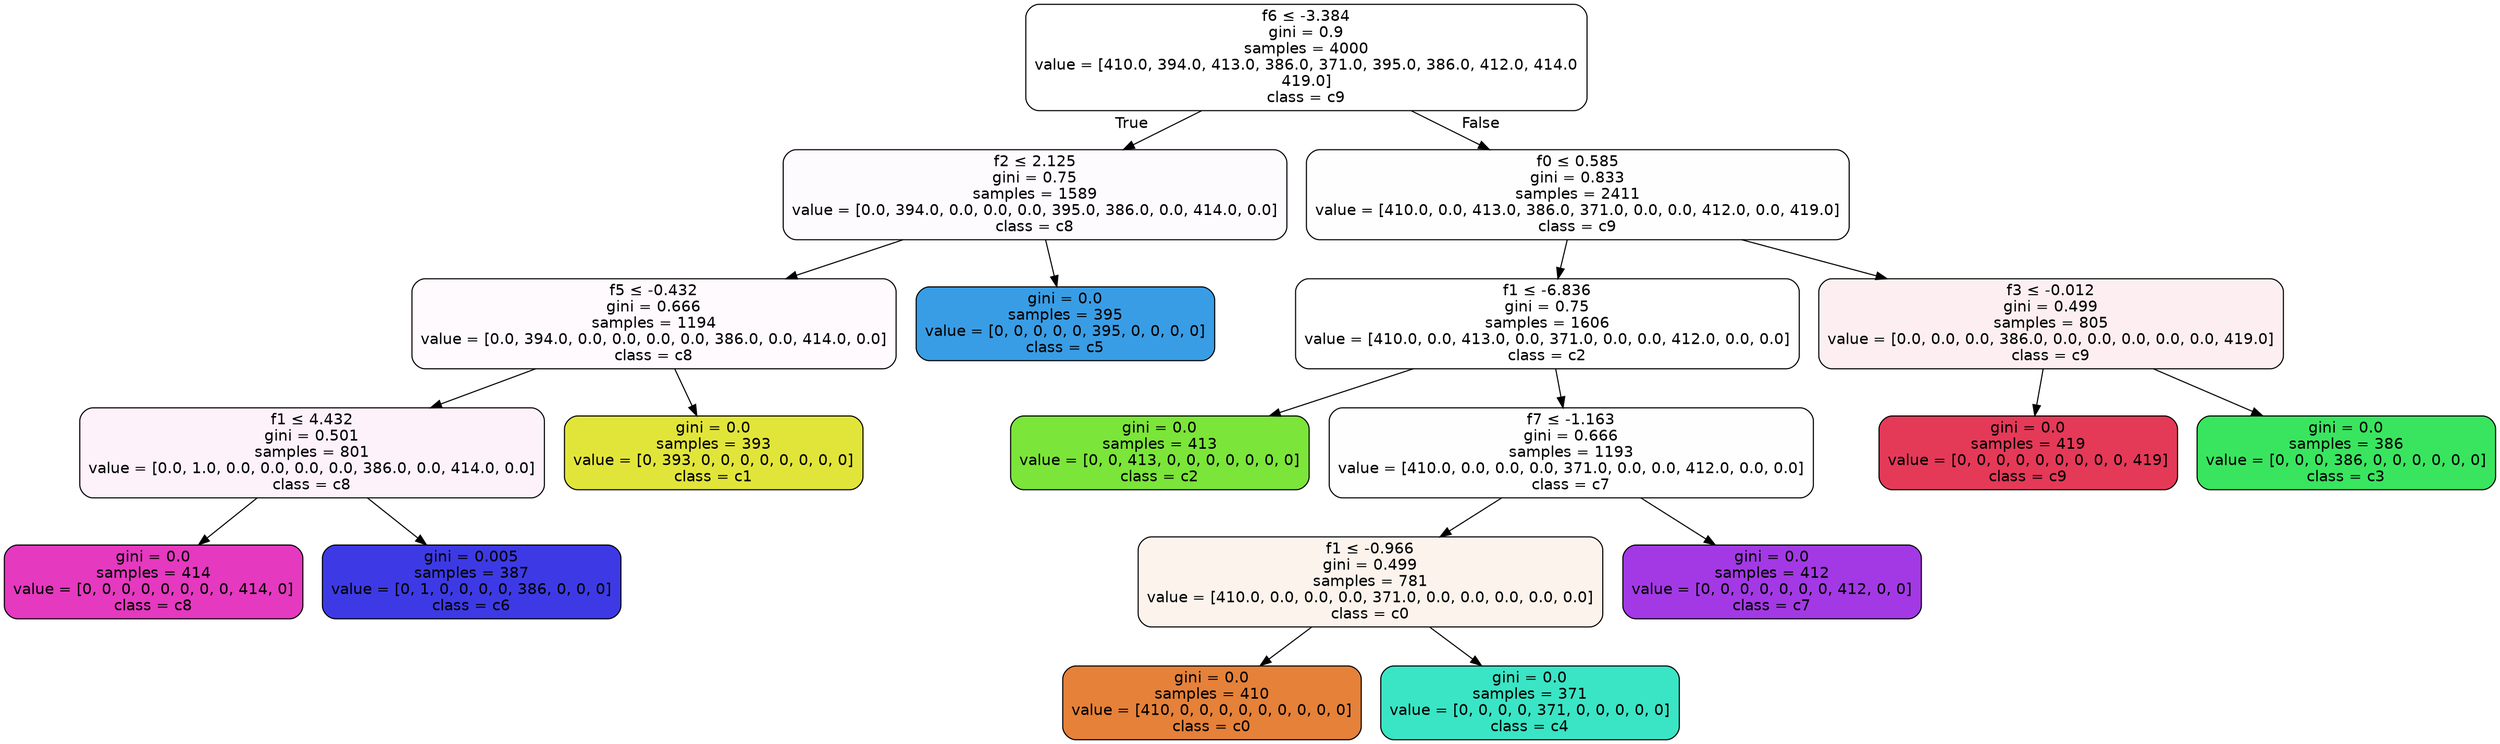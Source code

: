 digraph Tree {
node [shape=box, style="filled, rounded", color="black", fontname=helvetica] ;
edge [fontname=helvetica] ;
0 [label=<f6 &le; -3.384<br/>gini = 0.9<br/>samples = 4000<br/>value = [410.0, 394.0, 413.0, 386.0, 371.0, 395.0, 386.0, 412.0, 414.0<br/>419.0]<br/>class = c9>, fillcolor="#e5395800"] ;
1 [label=<f2 &le; 2.125<br/>gini = 0.75<br/>samples = 1589<br/>value = [0.0, 394.0, 0.0, 0.0, 0.0, 395.0, 386.0, 0.0, 414.0, 0.0]<br/>class = c8>, fillcolor="#e539c004"] ;
0 -> 1 [labeldistance=2.5, labelangle=45, headlabel="True"] ;
2 [label=<f5 &le; -0.432<br/>gini = 0.666<br/>samples = 1194<br/>value = [0.0, 394.0, 0.0, 0.0, 0.0, 0.0, 386.0, 0.0, 414.0, 0.0]<br/>class = c8>, fillcolor="#e539c006"] ;
1 -> 2 ;
3 [label=<f1 &le; 4.432<br/>gini = 0.501<br/>samples = 801<br/>value = [0.0, 1.0, 0.0, 0.0, 0.0, 0.0, 386.0, 0.0, 414.0, 0.0]<br/>class = c8>, fillcolor="#e539c011"] ;
2 -> 3 ;
4 [label=<gini = 0.0<br/>samples = 414<br/>value = [0, 0, 0, 0, 0, 0, 0, 0, 414, 0]<br/>class = c8>, fillcolor="#e539c0ff"] ;
3 -> 4 ;
5 [label=<gini = 0.005<br/>samples = 387<br/>value = [0, 1, 0, 0, 0, 0, 386, 0, 0, 0]<br/>class = c6>, fillcolor="#3c39e5fe"] ;
3 -> 5 ;
6 [label=<gini = 0.0<br/>samples = 393<br/>value = [0, 393, 0, 0, 0, 0, 0, 0, 0, 0]<br/>class = c1>, fillcolor="#e2e539ff"] ;
2 -> 6 ;
7 [label=<gini = 0.0<br/>samples = 395<br/>value = [0, 0, 0, 0, 0, 395, 0, 0, 0, 0]<br/>class = c5>, fillcolor="#399de5ff"] ;
1 -> 7 ;
8 [label=<f0 &le; 0.585<br/>gini = 0.833<br/>samples = 2411<br/>value = [410.0, 0.0, 413.0, 386.0, 371.0, 0.0, 0.0, 412.0, 0.0, 419.0]<br/>class = c9>, fillcolor="#e5395801"] ;
0 -> 8 [labeldistance=2.5, labelangle=-45, headlabel="False"] ;
9 [label=<f1 &le; -6.836<br/>gini = 0.75<br/>samples = 1606<br/>value = [410.0, 0.0, 413.0, 0.0, 371.0, 0.0, 0.0, 412.0, 0.0, 0.0]<br/>class = c2>, fillcolor="#7be53900"] ;
8 -> 9 ;
10 [label=<gini = 0.0<br/>samples = 413<br/>value = [0, 0, 413, 0, 0, 0, 0, 0, 0, 0]<br/>class = c2>, fillcolor="#7be539ff"] ;
9 -> 10 ;
11 [label=<f7 &le; -1.163<br/>gini = 0.666<br/>samples = 1193<br/>value = [410.0, 0.0, 0.0, 0.0, 371.0, 0.0, 0.0, 412.0, 0.0, 0.0]<br/>class = c7>, fillcolor="#a339e501"] ;
9 -> 11 ;
12 [label=<f1 &le; -0.966<br/>gini = 0.499<br/>samples = 781<br/>value = [410.0, 0.0, 0.0, 0.0, 371.0, 0.0, 0.0, 0.0, 0.0, 0.0]<br/>class = c0>, fillcolor="#e5813918"] ;
11 -> 12 ;
13 [label=<gini = 0.0<br/>samples = 410<br/>value = [410, 0, 0, 0, 0, 0, 0, 0, 0, 0]<br/>class = c0>, fillcolor="#e58139ff"] ;
12 -> 13 ;
14 [label=<gini = 0.0<br/>samples = 371<br/>value = [0, 0, 0, 0, 371, 0, 0, 0, 0, 0]<br/>class = c4>, fillcolor="#39e5c5ff"] ;
12 -> 14 ;
15 [label=<gini = 0.0<br/>samples = 412<br/>value = [0, 0, 0, 0, 0, 0, 0, 412, 0, 0]<br/>class = c7>, fillcolor="#a339e5ff"] ;
11 -> 15 ;
16 [label=<f3 &le; -0.012<br/>gini = 0.499<br/>samples = 805<br/>value = [0.0, 0.0, 0.0, 386.0, 0.0, 0.0, 0.0, 0.0, 0.0, 419.0]<br/>class = c9>, fillcolor="#e5395814"] ;
8 -> 16 ;
17 [label=<gini = 0.0<br/>samples = 419<br/>value = [0, 0, 0, 0, 0, 0, 0, 0, 0, 419]<br/>class = c9>, fillcolor="#e53958ff"] ;
16 -> 17 ;
18 [label=<gini = 0.0<br/>samples = 386<br/>value = [0, 0, 0, 386, 0, 0, 0, 0, 0, 0]<br/>class = c3>, fillcolor="#39e55eff"] ;
16 -> 18 ;
}

